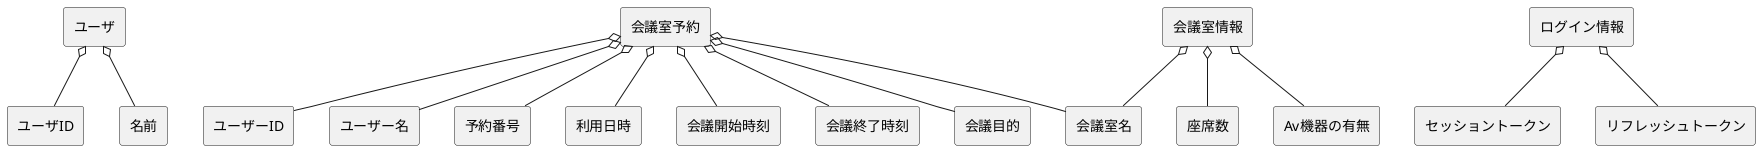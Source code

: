 @startuml Robodogドメインモデル図
skinparam componentStyle rectangle

' Robodog
[ユーザ] o-- [ユーザID]
[ユーザ] o-- [名前]

[会議室予約] o-- [ユーザーID]
[会議室予約] o-- [ユーザー名]
[会議室予約] o-- [予約番号]
[会議室予約] o-- [利用日時]
[会議室予約] o-- [会議室名]
[会議室予約] o-- [会議開始時刻]
[会議室予約] o-- [会議終了時刻]
[会議室予約] o-- [会議目的]

[会議室情報] o-- [会議室名]
[会議室情報] o-- [座席数]
[会議室情報] o-- [Av機器の有無]

[ログイン情報] o-- [セッショントークン]
[ログイン情報] o-- [リフレッシュトークン]

@enduml